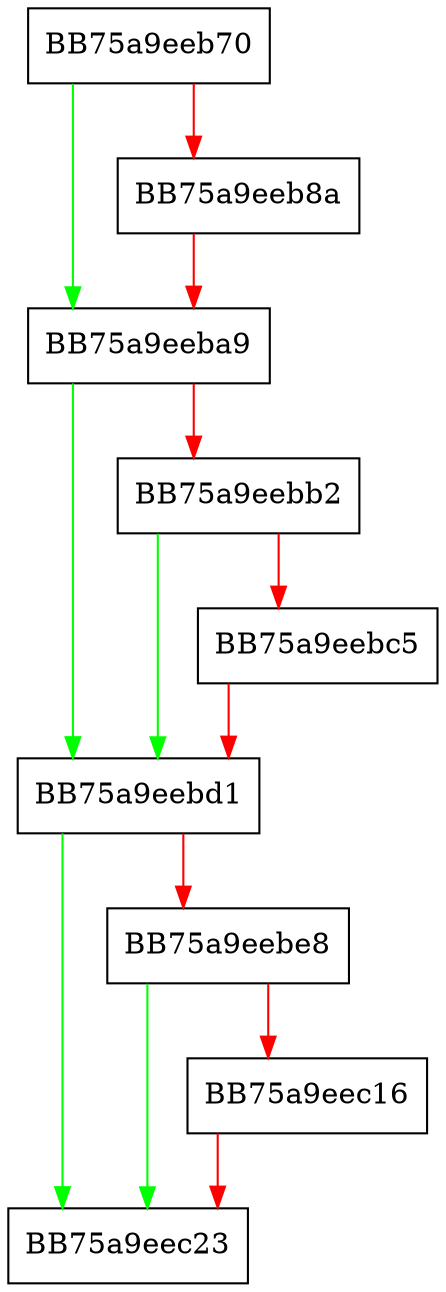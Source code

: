 digraph _Task_scheduler_callback {
  node [shape="box"];
  graph [splines=ortho];
  BB75a9eeb70 -> BB75a9eeba9 [color="green"];
  BB75a9eeb70 -> BB75a9eeb8a [color="red"];
  BB75a9eeb8a -> BB75a9eeba9 [color="red"];
  BB75a9eeba9 -> BB75a9eebd1 [color="green"];
  BB75a9eeba9 -> BB75a9eebb2 [color="red"];
  BB75a9eebb2 -> BB75a9eebd1 [color="green"];
  BB75a9eebb2 -> BB75a9eebc5 [color="red"];
  BB75a9eebc5 -> BB75a9eebd1 [color="red"];
  BB75a9eebd1 -> BB75a9eec23 [color="green"];
  BB75a9eebd1 -> BB75a9eebe8 [color="red"];
  BB75a9eebe8 -> BB75a9eec23 [color="green"];
  BB75a9eebe8 -> BB75a9eec16 [color="red"];
  BB75a9eec16 -> BB75a9eec23 [color="red"];
}